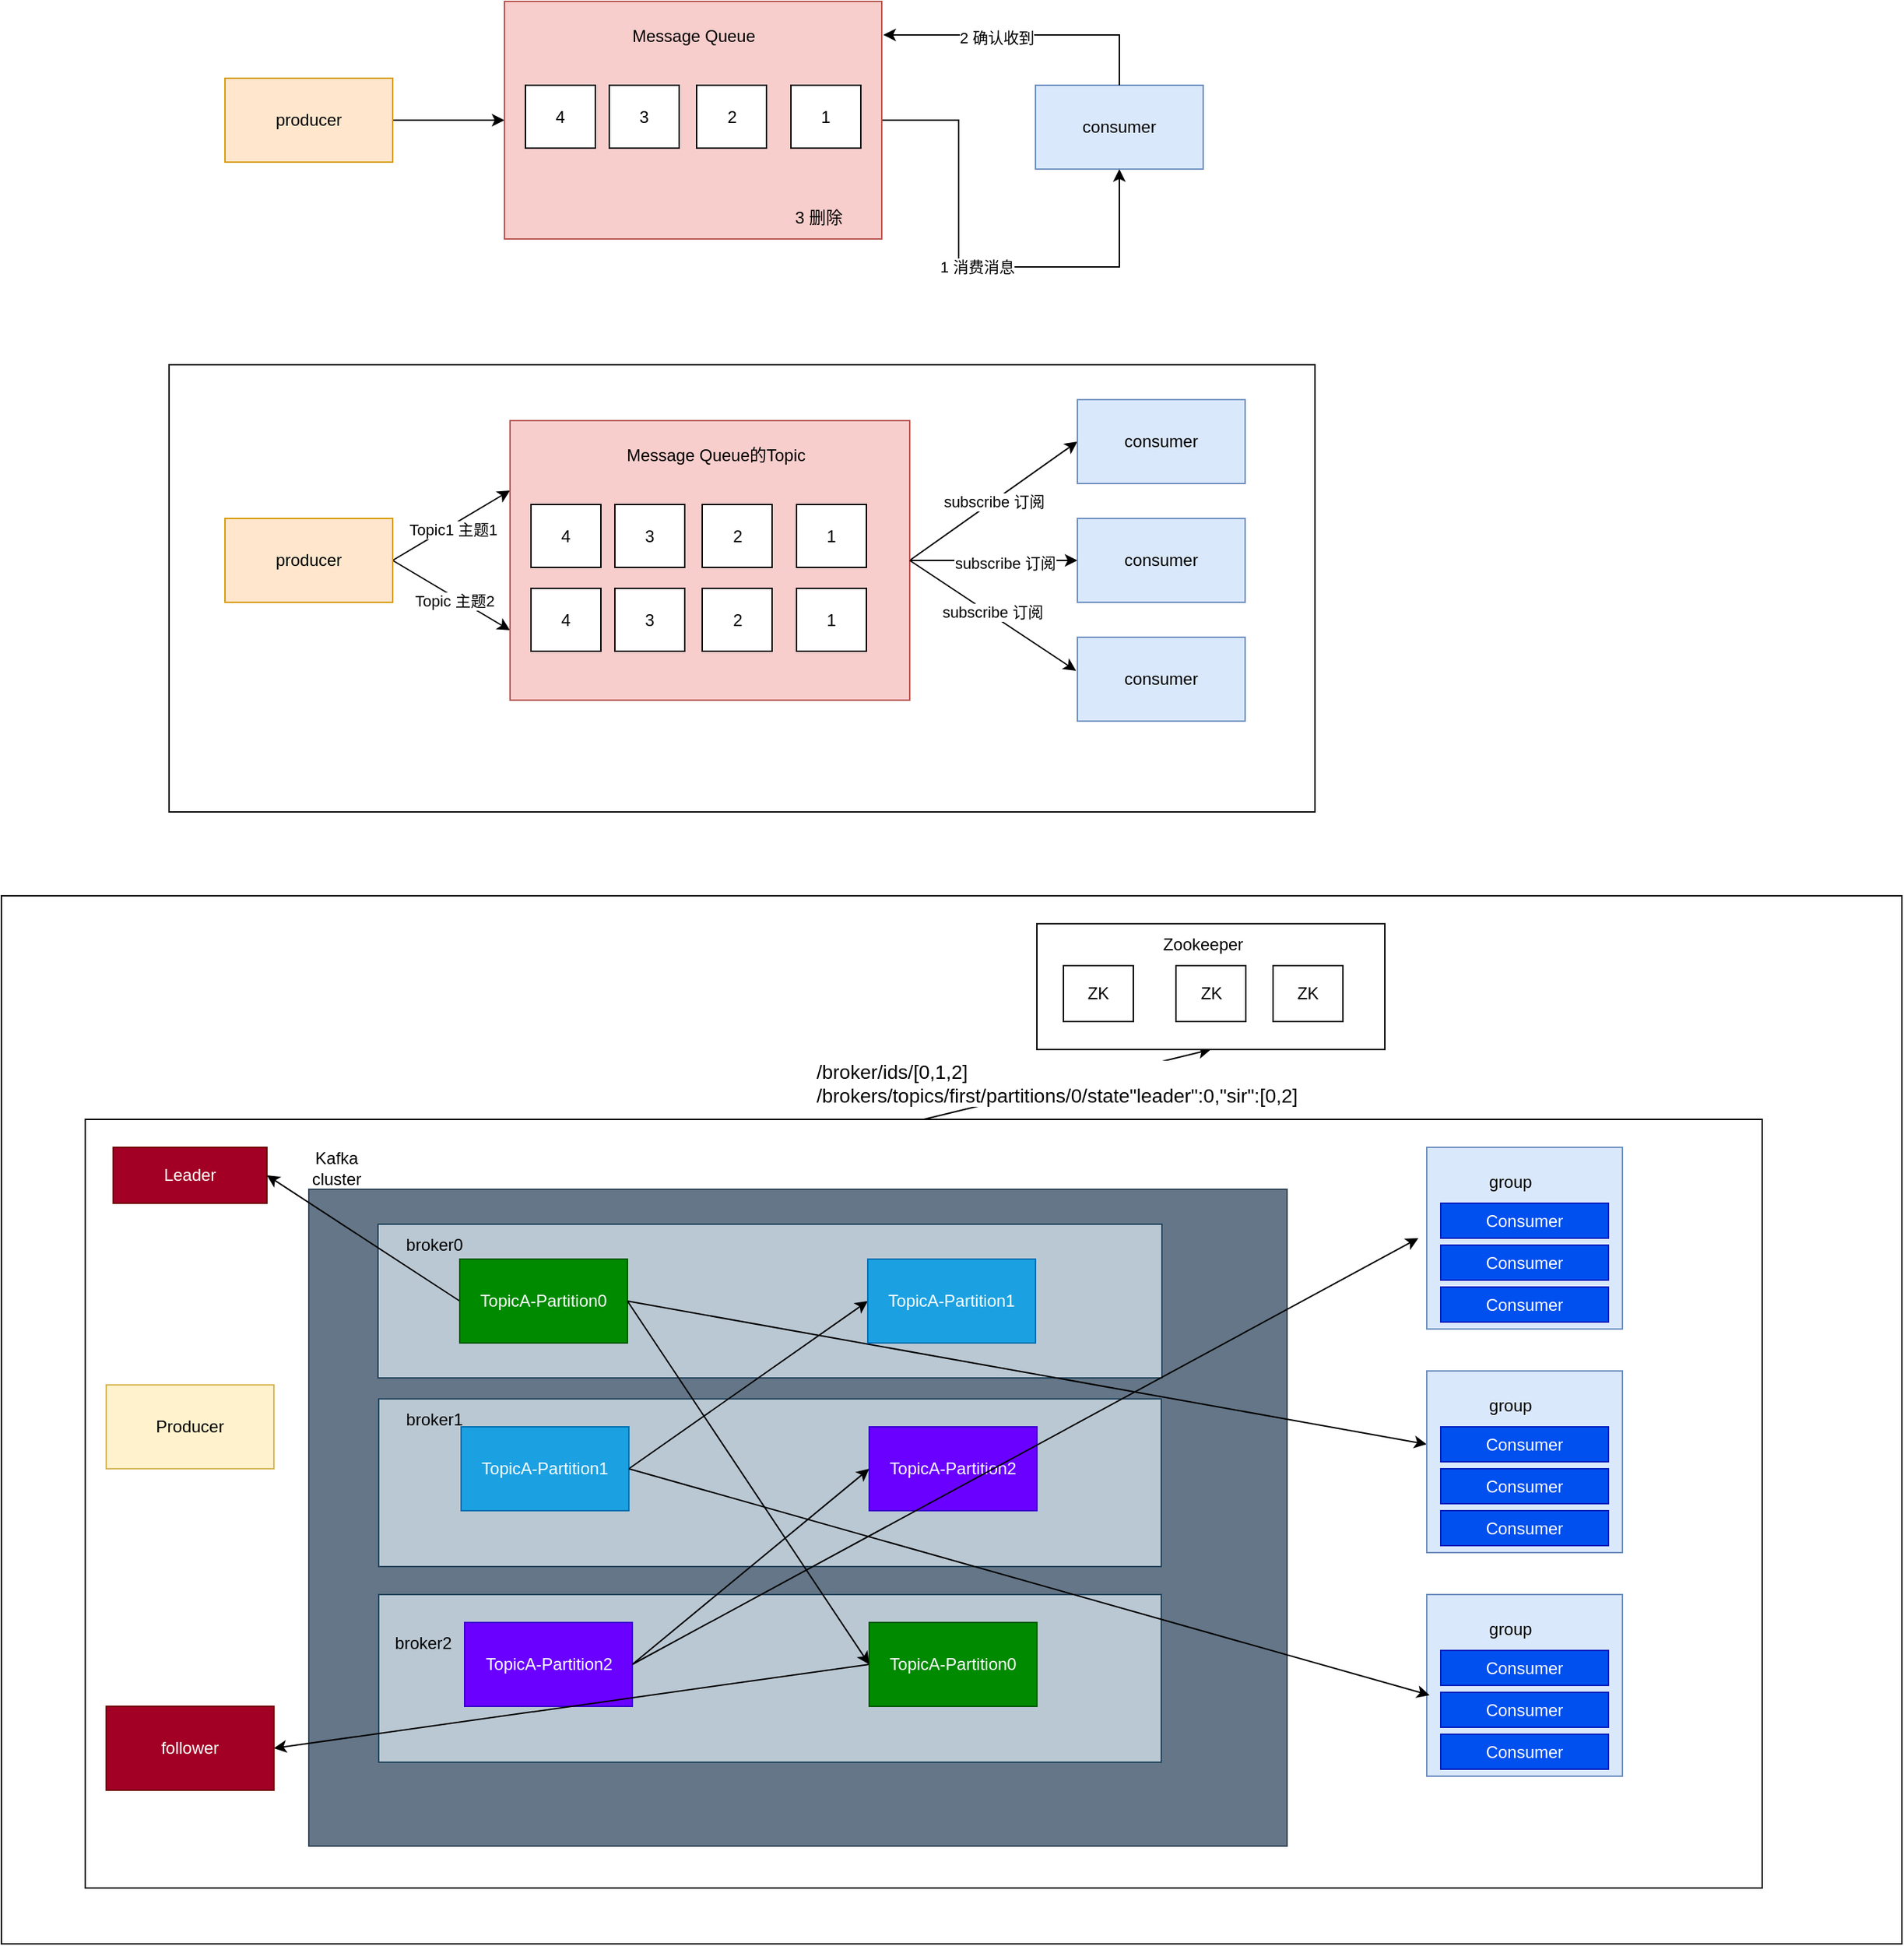 <mxfile version="22.1.3" type="github">
  <diagram name="第 1 页" id="flrFkAzzh4sRucV4Xojh">
    <mxGraphModel dx="2261" dy="827" grid="1" gridSize="10" guides="1" tooltips="1" connect="1" arrows="1" fold="1" page="1" pageScale="1" pageWidth="827" pageHeight="1169" math="0" shadow="0">
      <root>
        <mxCell id="0" />
        <mxCell id="1" parent="0" />
        <mxCell id="u0BOKyI3YEC1JE8kHhpO-96" value="" style="rounded=0;whiteSpace=wrap;html=1;" vertex="1" parent="1">
          <mxGeometry x="-100" y="760" width="1360" height="750" as="geometry" />
        </mxCell>
        <mxCell id="u0BOKyI3YEC1JE8kHhpO-47" value="" style="rounded=0;whiteSpace=wrap;html=1;" vertex="1" parent="1">
          <mxGeometry x="20" y="380" width="820" height="320" as="geometry" />
        </mxCell>
        <mxCell id="u0BOKyI3YEC1JE8kHhpO-16" style="edgeStyle=orthogonalEdgeStyle;rounded=0;orthogonalLoop=1;jettySize=auto;html=1;exitX=1;exitY=0.5;exitDx=0;exitDy=0;" edge="1" parent="1" source="u0BOKyI3YEC1JE8kHhpO-1" target="u0BOKyI3YEC1JE8kHhpO-2">
          <mxGeometry relative="1" as="geometry" />
        </mxCell>
        <mxCell id="u0BOKyI3YEC1JE8kHhpO-1" value="producer" style="rounded=0;whiteSpace=wrap;html=1;fillColor=#ffe6cc;strokeColor=#d79b00;" vertex="1" parent="1">
          <mxGeometry x="60" y="175" width="120" height="60" as="geometry" />
        </mxCell>
        <mxCell id="u0BOKyI3YEC1JE8kHhpO-13" value="1 消费消息" style="edgeStyle=orthogonalEdgeStyle;rounded=0;orthogonalLoop=1;jettySize=auto;html=1;exitX=1;exitY=0.5;exitDx=0;exitDy=0;entryX=0.5;entryY=1;entryDx=0;entryDy=0;" edge="1" parent="1" source="u0BOKyI3YEC1JE8kHhpO-2" target="u0BOKyI3YEC1JE8kHhpO-12">
          <mxGeometry relative="1" as="geometry">
            <Array as="points">
              <mxPoint x="585" y="205" />
              <mxPoint x="585" y="310" />
              <mxPoint x="700" y="310" />
            </Array>
          </mxGeometry>
        </mxCell>
        <mxCell id="u0BOKyI3YEC1JE8kHhpO-2" value="" style="rounded=0;whiteSpace=wrap;html=1;fillColor=#f8cecc;strokeColor=#b85450;" vertex="1" parent="1">
          <mxGeometry x="260" y="120" width="270" height="170" as="geometry" />
        </mxCell>
        <mxCell id="u0BOKyI3YEC1JE8kHhpO-3" value="Message Queue" style="text;html=1;strokeColor=none;fillColor=none;align=center;verticalAlign=middle;whiteSpace=wrap;rounded=0;" vertex="1" parent="1">
          <mxGeometry x="337.5" y="130" width="115" height="30" as="geometry" />
        </mxCell>
        <mxCell id="u0BOKyI3YEC1JE8kHhpO-5" value="1" style="rounded=0;whiteSpace=wrap;html=1;" vertex="1" parent="1">
          <mxGeometry x="465" y="180" width="50" height="45" as="geometry" />
        </mxCell>
        <mxCell id="u0BOKyI3YEC1JE8kHhpO-6" value="2" style="rounded=0;whiteSpace=wrap;html=1;" vertex="1" parent="1">
          <mxGeometry x="397.5" y="180" width="50" height="45" as="geometry" />
        </mxCell>
        <mxCell id="u0BOKyI3YEC1JE8kHhpO-9" value="3" style="rounded=0;whiteSpace=wrap;html=1;" vertex="1" parent="1">
          <mxGeometry x="335" y="180" width="50" height="45" as="geometry" />
        </mxCell>
        <mxCell id="u0BOKyI3YEC1JE8kHhpO-10" value="4" style="rounded=0;whiteSpace=wrap;html=1;" vertex="1" parent="1">
          <mxGeometry x="275" y="180" width="50" height="45" as="geometry" />
        </mxCell>
        <mxCell id="u0BOKyI3YEC1JE8kHhpO-11" value="3 删除" style="text;html=1;strokeColor=none;fillColor=none;align=center;verticalAlign=middle;whiteSpace=wrap;rounded=0;" vertex="1" parent="1">
          <mxGeometry x="455" y="260" width="60" height="30" as="geometry" />
        </mxCell>
        <mxCell id="u0BOKyI3YEC1JE8kHhpO-12" value="consumer" style="rounded=0;whiteSpace=wrap;html=1;fillColor=#dae8fc;strokeColor=#6c8ebf;" vertex="1" parent="1">
          <mxGeometry x="640" y="180" width="120" height="60" as="geometry" />
        </mxCell>
        <mxCell id="u0BOKyI3YEC1JE8kHhpO-14" style="edgeStyle=orthogonalEdgeStyle;rounded=0;orthogonalLoop=1;jettySize=auto;html=1;exitX=0.5;exitY=0;exitDx=0;exitDy=0;entryX=1.004;entryY=0.141;entryDx=0;entryDy=0;entryPerimeter=0;" edge="1" parent="1" source="u0BOKyI3YEC1JE8kHhpO-12" target="u0BOKyI3YEC1JE8kHhpO-2">
          <mxGeometry relative="1" as="geometry" />
        </mxCell>
        <mxCell id="u0BOKyI3YEC1JE8kHhpO-15" value="2 确认收到" style="edgeLabel;html=1;align=center;verticalAlign=middle;resizable=0;points=[];" vertex="1" connectable="0" parent="u0BOKyI3YEC1JE8kHhpO-14">
          <mxGeometry x="0.21" y="2" relative="1" as="geometry">
            <mxPoint as="offset" />
          </mxGeometry>
        </mxCell>
        <mxCell id="u0BOKyI3YEC1JE8kHhpO-43" style="edgeStyle=none;rounded=0;orthogonalLoop=1;jettySize=auto;html=1;exitX=1;exitY=0.5;exitDx=0;exitDy=0;entryX=0;entryY=0.25;entryDx=0;entryDy=0;" edge="1" parent="1" source="u0BOKyI3YEC1JE8kHhpO-18" target="u0BOKyI3YEC1JE8kHhpO-20">
          <mxGeometry relative="1" as="geometry" />
        </mxCell>
        <mxCell id="u0BOKyI3YEC1JE8kHhpO-45" value="Topic1 主题1" style="edgeLabel;html=1;align=center;verticalAlign=middle;resizable=0;points=[];" vertex="1" connectable="0" parent="u0BOKyI3YEC1JE8kHhpO-43">
          <mxGeometry x="-0.031" y="-3" relative="1" as="geometry">
            <mxPoint y="-1" as="offset" />
          </mxGeometry>
        </mxCell>
        <mxCell id="u0BOKyI3YEC1JE8kHhpO-44" style="edgeStyle=none;rounded=0;orthogonalLoop=1;jettySize=auto;html=1;exitX=1;exitY=0.5;exitDx=0;exitDy=0;entryX=0;entryY=0.75;entryDx=0;entryDy=0;" edge="1" parent="1" source="u0BOKyI3YEC1JE8kHhpO-18" target="u0BOKyI3YEC1JE8kHhpO-20">
          <mxGeometry relative="1" as="geometry" />
        </mxCell>
        <mxCell id="u0BOKyI3YEC1JE8kHhpO-46" value="Topic 主题2" style="edgeLabel;html=1;align=center;verticalAlign=middle;resizable=0;points=[];" vertex="1" connectable="0" parent="u0BOKyI3YEC1JE8kHhpO-44">
          <mxGeometry x="0.067" y="-2" relative="1" as="geometry">
            <mxPoint as="offset" />
          </mxGeometry>
        </mxCell>
        <mxCell id="u0BOKyI3YEC1JE8kHhpO-18" value="producer" style="rounded=0;whiteSpace=wrap;html=1;fillColor=#ffe6cc;strokeColor=#d79b00;" vertex="1" parent="1">
          <mxGeometry x="60" y="490" width="120" height="60" as="geometry" />
        </mxCell>
        <mxCell id="u0BOKyI3YEC1JE8kHhpO-36" value="subscribe 订阅" style="rounded=0;orthogonalLoop=1;jettySize=auto;html=1;exitX=1;exitY=0.5;exitDx=0;exitDy=0;entryX=0;entryY=0.5;entryDx=0;entryDy=0;" edge="1" parent="1" source="u0BOKyI3YEC1JE8kHhpO-20" target="u0BOKyI3YEC1JE8kHhpO-27">
          <mxGeometry relative="1" as="geometry" />
        </mxCell>
        <mxCell id="u0BOKyI3YEC1JE8kHhpO-37" style="rounded=0;orthogonalLoop=1;jettySize=auto;html=1;exitX=1;exitY=0.5;exitDx=0;exitDy=0;entryX=0;entryY=0.5;entryDx=0;entryDy=0;" edge="1" parent="1" source="u0BOKyI3YEC1JE8kHhpO-20" target="u0BOKyI3YEC1JE8kHhpO-34">
          <mxGeometry relative="1" as="geometry" />
        </mxCell>
        <mxCell id="u0BOKyI3YEC1JE8kHhpO-39" value="subscribe 订阅" style="edgeLabel;html=1;align=center;verticalAlign=middle;resizable=0;points=[];" vertex="1" connectable="0" parent="u0BOKyI3YEC1JE8kHhpO-37">
          <mxGeometry x="0.133" y="-2" relative="1" as="geometry">
            <mxPoint as="offset" />
          </mxGeometry>
        </mxCell>
        <mxCell id="u0BOKyI3YEC1JE8kHhpO-20" value="" style="rounded=0;whiteSpace=wrap;html=1;fillColor=#f8cecc;strokeColor=#b85450;" vertex="1" parent="1">
          <mxGeometry x="264" y="420" width="286" height="200" as="geometry" />
        </mxCell>
        <mxCell id="u0BOKyI3YEC1JE8kHhpO-21" value="Message Queue的Topic" style="text;html=1;strokeColor=none;fillColor=none;align=center;verticalAlign=middle;whiteSpace=wrap;rounded=0;" vertex="1" parent="1">
          <mxGeometry x="341.5" y="430" width="138.5" height="30" as="geometry" />
        </mxCell>
        <mxCell id="u0BOKyI3YEC1JE8kHhpO-22" value="1" style="rounded=0;whiteSpace=wrap;html=1;" vertex="1" parent="1">
          <mxGeometry x="469" y="480" width="50" height="45" as="geometry" />
        </mxCell>
        <mxCell id="u0BOKyI3YEC1JE8kHhpO-23" value="2" style="rounded=0;whiteSpace=wrap;html=1;" vertex="1" parent="1">
          <mxGeometry x="401.5" y="480" width="50" height="45" as="geometry" />
        </mxCell>
        <mxCell id="u0BOKyI3YEC1JE8kHhpO-24" value="3" style="rounded=0;whiteSpace=wrap;html=1;" vertex="1" parent="1">
          <mxGeometry x="339" y="480" width="50" height="45" as="geometry" />
        </mxCell>
        <mxCell id="u0BOKyI3YEC1JE8kHhpO-25" value="4" style="rounded=0;whiteSpace=wrap;html=1;" vertex="1" parent="1">
          <mxGeometry x="279" y="480" width="50" height="45" as="geometry" />
        </mxCell>
        <mxCell id="u0BOKyI3YEC1JE8kHhpO-27" value="consumer" style="rounded=0;whiteSpace=wrap;html=1;fillColor=#dae8fc;strokeColor=#6c8ebf;" vertex="1" parent="1">
          <mxGeometry x="670" y="405" width="120" height="60" as="geometry" />
        </mxCell>
        <mxCell id="u0BOKyI3YEC1JE8kHhpO-30" value="1" style="rounded=0;whiteSpace=wrap;html=1;" vertex="1" parent="1">
          <mxGeometry x="469" y="540" width="50" height="45" as="geometry" />
        </mxCell>
        <mxCell id="u0BOKyI3YEC1JE8kHhpO-31" value="2" style="rounded=0;whiteSpace=wrap;html=1;" vertex="1" parent="1">
          <mxGeometry x="401.5" y="540" width="50" height="45" as="geometry" />
        </mxCell>
        <mxCell id="u0BOKyI3YEC1JE8kHhpO-32" value="3" style="rounded=0;whiteSpace=wrap;html=1;" vertex="1" parent="1">
          <mxGeometry x="339" y="540" width="50" height="45" as="geometry" />
        </mxCell>
        <mxCell id="u0BOKyI3YEC1JE8kHhpO-33" value="4" style="rounded=0;whiteSpace=wrap;html=1;" vertex="1" parent="1">
          <mxGeometry x="279" y="540" width="50" height="45" as="geometry" />
        </mxCell>
        <mxCell id="u0BOKyI3YEC1JE8kHhpO-34" value="consumer" style="rounded=0;whiteSpace=wrap;html=1;fillColor=#dae8fc;strokeColor=#6c8ebf;" vertex="1" parent="1">
          <mxGeometry x="670" y="490" width="120" height="60" as="geometry" />
        </mxCell>
        <mxCell id="u0BOKyI3YEC1JE8kHhpO-35" value="consumer" style="rounded=0;whiteSpace=wrap;html=1;fillColor=#dae8fc;strokeColor=#6c8ebf;" vertex="1" parent="1">
          <mxGeometry x="670" y="575" width="120" height="60" as="geometry" />
        </mxCell>
        <mxCell id="u0BOKyI3YEC1JE8kHhpO-38" style="rounded=0;orthogonalLoop=1;jettySize=auto;html=1;exitX=1;exitY=0.5;exitDx=0;exitDy=0;entryX=-0.008;entryY=0.4;entryDx=0;entryDy=0;entryPerimeter=0;" edge="1" parent="1" source="u0BOKyI3YEC1JE8kHhpO-20" target="u0BOKyI3YEC1JE8kHhpO-35">
          <mxGeometry relative="1" as="geometry" />
        </mxCell>
        <mxCell id="u0BOKyI3YEC1JE8kHhpO-40" value="subscribe 订阅" style="edgeLabel;html=1;align=center;verticalAlign=middle;resizable=0;points=[];" vertex="1" connectable="0" parent="u0BOKyI3YEC1JE8kHhpO-38">
          <mxGeometry x="-0.025" y="2" relative="1" as="geometry">
            <mxPoint as="offset" />
          </mxGeometry>
        </mxCell>
        <mxCell id="u0BOKyI3YEC1JE8kHhpO-94" style="edgeStyle=none;rounded=0;orthogonalLoop=1;jettySize=auto;html=1;exitX=0.5;exitY=0;exitDx=0;exitDy=0;entryX=0.5;entryY=1;entryDx=0;entryDy=0;" edge="1" parent="1" source="u0BOKyI3YEC1JE8kHhpO-48" target="u0BOKyI3YEC1JE8kHhpO-89">
          <mxGeometry relative="1" as="geometry" />
        </mxCell>
        <mxCell id="u0BOKyI3YEC1JE8kHhpO-95" value="&lt;div style=&quot;text-align: start; font-size: 14px;&quot;&gt;&lt;font style=&quot;font-size: 14px;&quot;&gt;/broker/ids/[0,1,2]&lt;/font&gt;&lt;/div&gt;&lt;div style=&quot;text-align: start; font-size: 14px;&quot;&gt;&lt;font style=&quot;font-size: 14px;&quot;&gt;/brokers/topics/first/partitions/0/state&quot;leader&quot;:0,&quot;sir&quot;:[0,2]&lt;/font&gt;&lt;/div&gt;" style="edgeLabel;html=1;align=center;verticalAlign=middle;resizable=0;points=[];" vertex="1" connectable="0" parent="u0BOKyI3YEC1JE8kHhpO-94">
          <mxGeometry x="-0.069" y="3" relative="1" as="geometry">
            <mxPoint as="offset" />
          </mxGeometry>
        </mxCell>
        <mxCell id="u0BOKyI3YEC1JE8kHhpO-48" value="" style="rounded=0;whiteSpace=wrap;html=1;" vertex="1" parent="1">
          <mxGeometry x="-40" y="920" width="1200" height="550" as="geometry" />
        </mxCell>
        <mxCell id="u0BOKyI3YEC1JE8kHhpO-49" value="" style="rounded=0;whiteSpace=wrap;html=1;fillColor=#647687;fontColor=#ffffff;strokeColor=#314354;" vertex="1" parent="1">
          <mxGeometry x="120" y="970" width="700" height="470" as="geometry" />
        </mxCell>
        <mxCell id="u0BOKyI3YEC1JE8kHhpO-57" value="" style="rounded=0;whiteSpace=wrap;html=1;fillColor=#bac8d3;strokeColor=#23445d;" vertex="1" parent="1">
          <mxGeometry x="169.5" y="995" width="561" height="110" as="geometry" />
        </mxCell>
        <mxCell id="u0BOKyI3YEC1JE8kHhpO-82" style="edgeStyle=none;rounded=0;orthogonalLoop=1;jettySize=auto;html=1;exitX=1;exitY=0.5;exitDx=0;exitDy=0;" edge="1" parent="1" source="u0BOKyI3YEC1JE8kHhpO-50" target="u0BOKyI3YEC1JE8kHhpO-72">
          <mxGeometry relative="1" as="geometry" />
        </mxCell>
        <mxCell id="u0BOKyI3YEC1JE8kHhpO-87" style="edgeStyle=none;rounded=0;orthogonalLoop=1;jettySize=auto;html=1;exitX=0;exitY=0.5;exitDx=0;exitDy=0;entryX=1;entryY=0.5;entryDx=0;entryDy=0;" edge="1" parent="1" source="u0BOKyI3YEC1JE8kHhpO-50" target="u0BOKyI3YEC1JE8kHhpO-85">
          <mxGeometry relative="1" as="geometry" />
        </mxCell>
        <mxCell id="u0BOKyI3YEC1JE8kHhpO-50" value="TopicA-Partition0" style="rounded=0;whiteSpace=wrap;html=1;fillColor=#008a00;fontColor=#ffffff;strokeColor=#005700;" vertex="1" parent="1">
          <mxGeometry x="228" y="1020" width="120" height="60" as="geometry" />
        </mxCell>
        <mxCell id="u0BOKyI3YEC1JE8kHhpO-58" value="" style="rounded=0;whiteSpace=wrap;html=1;fillColor=#bac8d3;strokeColor=#23445d;" vertex="1" parent="1">
          <mxGeometry x="170" y="1120" width="560" height="120" as="geometry" />
        </mxCell>
        <mxCell id="u0BOKyI3YEC1JE8kHhpO-65" style="edgeStyle=none;rounded=0;orthogonalLoop=1;jettySize=auto;html=1;exitX=1;exitY=0.5;exitDx=0;exitDy=0;entryX=0;entryY=0.5;entryDx=0;entryDy=0;" edge="1" parent="1" source="u0BOKyI3YEC1JE8kHhpO-51" target="u0BOKyI3YEC1JE8kHhpO-53">
          <mxGeometry relative="1" as="geometry" />
        </mxCell>
        <mxCell id="u0BOKyI3YEC1JE8kHhpO-51" value="TopicA-Partition1" style="rounded=0;whiteSpace=wrap;html=1;fillColor=#1ba1e2;fontColor=#ffffff;strokeColor=#006EAF;" vertex="1" parent="1">
          <mxGeometry x="229" y="1140" width="120" height="60" as="geometry" />
        </mxCell>
        <mxCell id="u0BOKyI3YEC1JE8kHhpO-59" value="" style="rounded=0;whiteSpace=wrap;html=1;fillColor=#bac8d3;strokeColor=#23445d;" vertex="1" parent="1">
          <mxGeometry x="170" y="1260" width="560" height="120" as="geometry" />
        </mxCell>
        <mxCell id="u0BOKyI3YEC1JE8kHhpO-66" style="edgeStyle=none;rounded=0;orthogonalLoop=1;jettySize=auto;html=1;exitX=1;exitY=0.5;exitDx=0;exitDy=0;entryX=0;entryY=0.5;entryDx=0;entryDy=0;" edge="1" parent="1" source="u0BOKyI3YEC1JE8kHhpO-52" target="u0BOKyI3YEC1JE8kHhpO-54">
          <mxGeometry relative="1" as="geometry" />
        </mxCell>
        <mxCell id="u0BOKyI3YEC1JE8kHhpO-52" value="TopicA-Partition2" style="rounded=0;whiteSpace=wrap;html=1;fillColor=#6a00ff;fontColor=#ffffff;strokeColor=#3700CC;" vertex="1" parent="1">
          <mxGeometry x="231.5" y="1280" width="120" height="60" as="geometry" />
        </mxCell>
        <mxCell id="u0BOKyI3YEC1JE8kHhpO-53" value="TopicA-Partition1" style="rounded=0;whiteSpace=wrap;html=1;fillColor=#1ba1e2;fontColor=#ffffff;strokeColor=#006EAF;" vertex="1" parent="1">
          <mxGeometry x="520" y="1020" width="120" height="60" as="geometry" />
        </mxCell>
        <mxCell id="u0BOKyI3YEC1JE8kHhpO-54" value="TopicA-Partition2" style="rounded=0;whiteSpace=wrap;html=1;fillColor=#6a00ff;fontColor=#ffffff;strokeColor=#3700CC;" vertex="1" parent="1">
          <mxGeometry x="521" y="1140" width="120" height="60" as="geometry" />
        </mxCell>
        <mxCell id="u0BOKyI3YEC1JE8kHhpO-88" style="edgeStyle=none;rounded=0;orthogonalLoop=1;jettySize=auto;html=1;exitX=0;exitY=0.5;exitDx=0;exitDy=0;entryX=1;entryY=0.5;entryDx=0;entryDy=0;" edge="1" parent="1" source="u0BOKyI3YEC1JE8kHhpO-55" target="u0BOKyI3YEC1JE8kHhpO-86">
          <mxGeometry relative="1" as="geometry" />
        </mxCell>
        <mxCell id="u0BOKyI3YEC1JE8kHhpO-55" value="TopicA-Partition0" style="rounded=0;whiteSpace=wrap;html=1;fillColor=#008a00;fontColor=#ffffff;strokeColor=#005700;" vertex="1" parent="1">
          <mxGeometry x="521" y="1280" width="120" height="60" as="geometry" />
        </mxCell>
        <mxCell id="u0BOKyI3YEC1JE8kHhpO-56" value="Producer" style="rounded=0;whiteSpace=wrap;html=1;fillColor=#fff2cc;strokeColor=#d6b656;" vertex="1" parent="1">
          <mxGeometry x="-25" y="1110" width="120" height="60" as="geometry" />
        </mxCell>
        <mxCell id="u0BOKyI3YEC1JE8kHhpO-60" value="broker0" style="text;html=1;strokeColor=none;fillColor=none;align=center;verticalAlign=middle;whiteSpace=wrap;rounded=0;" vertex="1" parent="1">
          <mxGeometry x="180" y="995" width="60" height="30" as="geometry" />
        </mxCell>
        <mxCell id="u0BOKyI3YEC1JE8kHhpO-61" value="broker1" style="text;html=1;strokeColor=none;fillColor=none;align=center;verticalAlign=middle;whiteSpace=wrap;rounded=0;" vertex="1" parent="1">
          <mxGeometry x="180" y="1120" width="60" height="30" as="geometry" />
        </mxCell>
        <mxCell id="u0BOKyI3YEC1JE8kHhpO-62" value="broker2" style="text;html=1;strokeColor=none;fillColor=none;align=center;verticalAlign=middle;whiteSpace=wrap;rounded=0;" vertex="1" parent="1">
          <mxGeometry x="171.5" y="1280" width="60" height="30" as="geometry" />
        </mxCell>
        <mxCell id="u0BOKyI3YEC1JE8kHhpO-63" value="Kafka cluster" style="text;html=1;strokeColor=none;fillColor=none;align=center;verticalAlign=middle;whiteSpace=wrap;rounded=0;" vertex="1" parent="1">
          <mxGeometry x="110" y="940" width="60" height="30" as="geometry" />
        </mxCell>
        <mxCell id="u0BOKyI3YEC1JE8kHhpO-64" style="edgeStyle=none;rounded=0;orthogonalLoop=1;jettySize=auto;html=1;exitX=1;exitY=0.5;exitDx=0;exitDy=0;entryX=0;entryY=0.5;entryDx=0;entryDy=0;" edge="1" parent="1" source="u0BOKyI3YEC1JE8kHhpO-50" target="u0BOKyI3YEC1JE8kHhpO-55">
          <mxGeometry relative="1" as="geometry" />
        </mxCell>
        <mxCell id="u0BOKyI3YEC1JE8kHhpO-67" value="" style="rounded=0;whiteSpace=wrap;html=1;fillColor=#dae8fc;strokeColor=#6c8ebf;" vertex="1" parent="1">
          <mxGeometry x="920" y="940" width="140" height="130" as="geometry" />
        </mxCell>
        <mxCell id="u0BOKyI3YEC1JE8kHhpO-68" value="Consumer" style="rounded=0;whiteSpace=wrap;html=1;fillColor=#0050ef;fontColor=#ffffff;strokeColor=#001DBC;" vertex="1" parent="1">
          <mxGeometry x="930" y="980" width="120" height="25" as="geometry" />
        </mxCell>
        <mxCell id="u0BOKyI3YEC1JE8kHhpO-69" value="Consumer" style="rounded=0;whiteSpace=wrap;html=1;fillColor=#0050ef;fontColor=#ffffff;strokeColor=#001DBC;" vertex="1" parent="1">
          <mxGeometry x="930" y="1010" width="120" height="25" as="geometry" />
        </mxCell>
        <mxCell id="u0BOKyI3YEC1JE8kHhpO-70" value="Consumer" style="rounded=0;whiteSpace=wrap;html=1;fillColor=#0050ef;fontColor=#ffffff;strokeColor=#001DBC;" vertex="1" parent="1">
          <mxGeometry x="930" y="1040" width="120" height="25" as="geometry" />
        </mxCell>
        <mxCell id="u0BOKyI3YEC1JE8kHhpO-71" value="group" style="text;html=1;strokeColor=none;fillColor=none;align=center;verticalAlign=middle;whiteSpace=wrap;rounded=0;" vertex="1" parent="1">
          <mxGeometry x="950" y="950" width="60" height="30" as="geometry" />
        </mxCell>
        <mxCell id="u0BOKyI3YEC1JE8kHhpO-72" value="" style="rounded=0;whiteSpace=wrap;html=1;fillColor=#dae8fc;strokeColor=#6c8ebf;" vertex="1" parent="1">
          <mxGeometry x="920" y="1100" width="140" height="130" as="geometry" />
        </mxCell>
        <mxCell id="u0BOKyI3YEC1JE8kHhpO-73" value="Consumer" style="rounded=0;whiteSpace=wrap;html=1;fillColor=#0050ef;fontColor=#ffffff;strokeColor=#001DBC;" vertex="1" parent="1">
          <mxGeometry x="930" y="1140" width="120" height="25" as="geometry" />
        </mxCell>
        <mxCell id="u0BOKyI3YEC1JE8kHhpO-74" value="Consumer" style="rounded=0;whiteSpace=wrap;html=1;fillColor=#0050ef;fontColor=#ffffff;strokeColor=#001DBC;" vertex="1" parent="1">
          <mxGeometry x="930" y="1170" width="120" height="25" as="geometry" />
        </mxCell>
        <mxCell id="u0BOKyI3YEC1JE8kHhpO-75" value="Consumer" style="rounded=0;whiteSpace=wrap;html=1;fillColor=#0050ef;fontColor=#ffffff;strokeColor=#001DBC;" vertex="1" parent="1">
          <mxGeometry x="930" y="1200" width="120" height="25" as="geometry" />
        </mxCell>
        <mxCell id="u0BOKyI3YEC1JE8kHhpO-76" value="group" style="text;html=1;strokeColor=none;fillColor=none;align=center;verticalAlign=middle;whiteSpace=wrap;rounded=0;" vertex="1" parent="1">
          <mxGeometry x="950" y="1110" width="60" height="30" as="geometry" />
        </mxCell>
        <mxCell id="u0BOKyI3YEC1JE8kHhpO-77" value="" style="rounded=0;whiteSpace=wrap;html=1;fillColor=#dae8fc;strokeColor=#6c8ebf;" vertex="1" parent="1">
          <mxGeometry x="920" y="1260" width="140" height="130" as="geometry" />
        </mxCell>
        <mxCell id="u0BOKyI3YEC1JE8kHhpO-78" value="Consumer" style="rounded=0;whiteSpace=wrap;html=1;fillColor=#0050ef;fontColor=#ffffff;strokeColor=#001DBC;" vertex="1" parent="1">
          <mxGeometry x="930" y="1300" width="120" height="25" as="geometry" />
        </mxCell>
        <mxCell id="u0BOKyI3YEC1JE8kHhpO-79" value="Consumer" style="rounded=0;whiteSpace=wrap;html=1;fillColor=#0050ef;fontColor=#ffffff;strokeColor=#001DBC;" vertex="1" parent="1">
          <mxGeometry x="930" y="1330" width="120" height="25" as="geometry" />
        </mxCell>
        <mxCell id="u0BOKyI3YEC1JE8kHhpO-80" value="Consumer" style="rounded=0;whiteSpace=wrap;html=1;fillColor=#0050ef;fontColor=#ffffff;strokeColor=#001DBC;" vertex="1" parent="1">
          <mxGeometry x="930" y="1360" width="120" height="25" as="geometry" />
        </mxCell>
        <mxCell id="u0BOKyI3YEC1JE8kHhpO-81" value="group" style="text;html=1;strokeColor=none;fillColor=none;align=center;verticalAlign=middle;whiteSpace=wrap;rounded=0;" vertex="1" parent="1">
          <mxGeometry x="950" y="1270" width="60" height="30" as="geometry" />
        </mxCell>
        <mxCell id="u0BOKyI3YEC1JE8kHhpO-83" style="edgeStyle=none;rounded=0;orthogonalLoop=1;jettySize=auto;html=1;exitX=1;exitY=0.5;exitDx=0;exitDy=0;entryX=0.014;entryY=0.554;entryDx=0;entryDy=0;entryPerimeter=0;" edge="1" parent="1" source="u0BOKyI3YEC1JE8kHhpO-51" target="u0BOKyI3YEC1JE8kHhpO-77">
          <mxGeometry relative="1" as="geometry" />
        </mxCell>
        <mxCell id="u0BOKyI3YEC1JE8kHhpO-84" style="edgeStyle=none;rounded=0;orthogonalLoop=1;jettySize=auto;html=1;exitX=1;exitY=0.5;exitDx=0;exitDy=0;entryX=-0.043;entryY=0.5;entryDx=0;entryDy=0;entryPerimeter=0;" edge="1" parent="1" source="u0BOKyI3YEC1JE8kHhpO-52" target="u0BOKyI3YEC1JE8kHhpO-67">
          <mxGeometry relative="1" as="geometry" />
        </mxCell>
        <mxCell id="u0BOKyI3YEC1JE8kHhpO-85" value="Leader" style="rounded=0;whiteSpace=wrap;html=1;fillColor=#a20025;fontColor=#ffffff;strokeColor=#6F0000;" vertex="1" parent="1">
          <mxGeometry x="-20" y="940" width="110" height="40" as="geometry" />
        </mxCell>
        <mxCell id="u0BOKyI3YEC1JE8kHhpO-86" value="follower" style="rounded=0;whiteSpace=wrap;html=1;fillColor=#a20025;fontColor=#ffffff;strokeColor=#6F0000;" vertex="1" parent="1">
          <mxGeometry x="-25" y="1340" width="120" height="60" as="geometry" />
        </mxCell>
        <mxCell id="u0BOKyI3YEC1JE8kHhpO-89" value="" style="rounded=0;whiteSpace=wrap;html=1;" vertex="1" parent="1">
          <mxGeometry x="641" y="780" width="249" height="90" as="geometry" />
        </mxCell>
        <mxCell id="u0BOKyI3YEC1JE8kHhpO-90" value="ZK" style="rounded=0;whiteSpace=wrap;html=1;" vertex="1" parent="1">
          <mxGeometry x="660" y="810" width="50" height="40" as="geometry" />
        </mxCell>
        <mxCell id="u0BOKyI3YEC1JE8kHhpO-91" value="ZK" style="rounded=0;whiteSpace=wrap;html=1;" vertex="1" parent="1">
          <mxGeometry x="740.5" y="810" width="50" height="40" as="geometry" />
        </mxCell>
        <mxCell id="u0BOKyI3YEC1JE8kHhpO-92" value="ZK" style="rounded=0;whiteSpace=wrap;html=1;" vertex="1" parent="1">
          <mxGeometry x="810" y="810" width="50" height="40" as="geometry" />
        </mxCell>
        <mxCell id="u0BOKyI3YEC1JE8kHhpO-93" value="Zookeeper" style="text;html=1;strokeColor=none;fillColor=none;align=center;verticalAlign=middle;whiteSpace=wrap;rounded=0;" vertex="1" parent="1">
          <mxGeometry x="730" y="780" width="60" height="30" as="geometry" />
        </mxCell>
      </root>
    </mxGraphModel>
  </diagram>
</mxfile>
